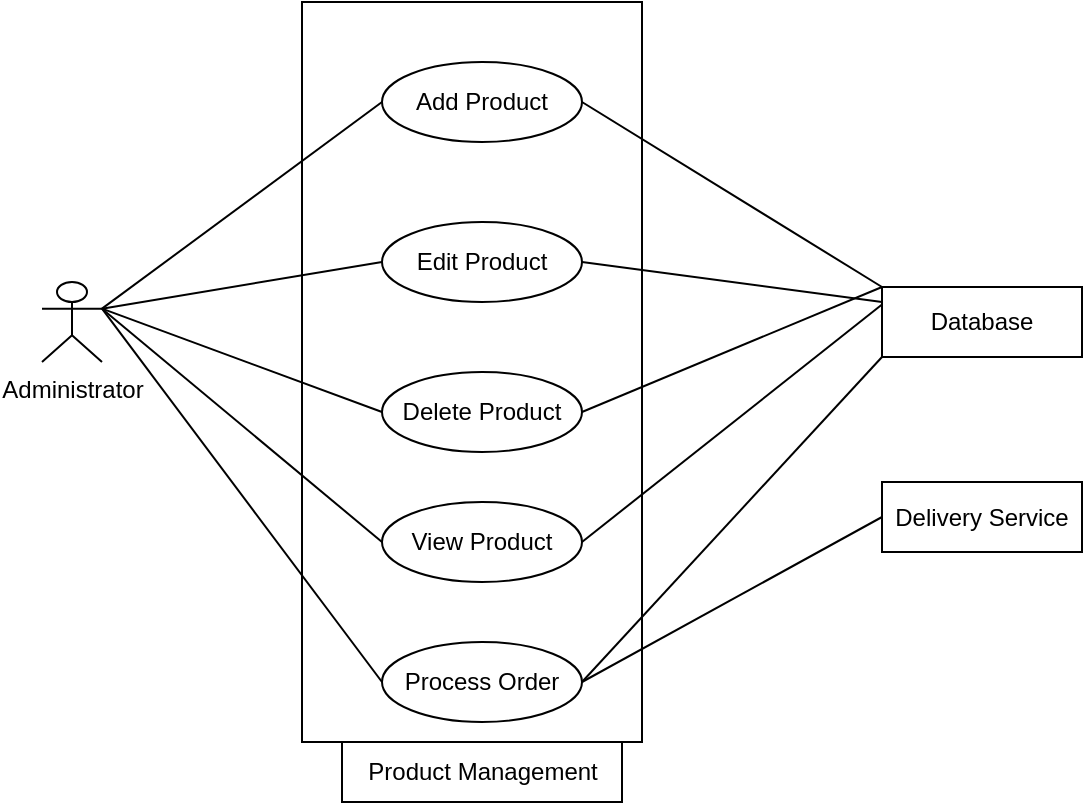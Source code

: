<mxfile>
    <diagram id="RdMPhUADMW9yh7Q3exNe" name="Page-1">
        <mxGraphModel dx="592" dy="470" grid="1" gridSize="10" guides="1" tooltips="1" connect="1" arrows="1" fold="1" page="1" pageScale="1" pageWidth="850" pageHeight="1100" background="#ffffff" math="0" shadow="0">
            <root>
                <mxCell id="0"/>
                <mxCell id="1" parent="0"/>
                <mxCell id="2" value="" style="rounded=0;whiteSpace=wrap;html=1;fillColor=none;strokeColor=#000000;fontColor=#000000;" parent="1" vertex="1">
                    <mxGeometry x="290" y="60" width="170" height="370" as="geometry"/>
                </mxCell>
                <mxCell id="15" style="edgeStyle=none;html=1;exitX=1;exitY=0.5;exitDx=0;exitDy=0;entryX=0;entryY=0;entryDx=0;entryDy=0;endArrow=none;endFill=0;fillColor=none;strokeColor=#000000;fontColor=#000000;" parent="1" source="3" target="14" edge="1">
                    <mxGeometry relative="1" as="geometry"/>
                </mxCell>
                <mxCell id="3" value="Add Product" style="ellipse;whiteSpace=wrap;html=1;fillColor=none;strokeColor=#000000;fontColor=#000000;" parent="1" vertex="1">
                    <mxGeometry x="330" y="90" width="100" height="40" as="geometry"/>
                </mxCell>
                <mxCell id="21" style="edgeStyle=none;html=1;exitX=1;exitY=0.5;exitDx=0;exitDy=0;entryX=0;entryY=0.25;entryDx=0;entryDy=0;endArrow=none;endFill=0;fillColor=none;strokeColor=#000000;fontColor=#000000;" parent="1" source="4" target="14" edge="1">
                    <mxGeometry relative="1" as="geometry"/>
                </mxCell>
                <mxCell id="4" value="View Product" style="ellipse;whiteSpace=wrap;html=1;fillColor=none;strokeColor=#000000;fontColor=#000000;" parent="1" vertex="1">
                    <mxGeometry x="330" y="310" width="100" height="40" as="geometry"/>
                </mxCell>
                <mxCell id="17" style="edgeStyle=none;html=1;exitX=1;exitY=0.5;exitDx=0;exitDy=0;entryX=0;entryY=0;entryDx=0;entryDy=0;endArrow=none;endFill=0;fillColor=none;strokeColor=#000000;fontColor=#000000;" parent="1" source="5" target="14" edge="1">
                    <mxGeometry relative="1" as="geometry"/>
                </mxCell>
                <mxCell id="5" value="Delete Product" style="ellipse;whiteSpace=wrap;html=1;fillColor=none;strokeColor=#000000;fontColor=#000000;" parent="1" vertex="1">
                    <mxGeometry x="330" y="245" width="100" height="40" as="geometry"/>
                </mxCell>
                <mxCell id="16" style="edgeStyle=none;html=1;exitX=1;exitY=0.5;exitDx=0;exitDy=0;endArrow=none;endFill=0;fillColor=none;strokeColor=#000000;fontColor=#000000;" parent="1" source="6" edge="1">
                    <mxGeometry relative="1" as="geometry">
                        <mxPoint x="580" y="210" as="targetPoint"/>
                    </mxGeometry>
                </mxCell>
                <mxCell id="6" value="Edit Product" style="ellipse;whiteSpace=wrap;html=1;fillColor=none;strokeColor=#000000;fontColor=#000000;" parent="1" vertex="1">
                    <mxGeometry x="330" y="170" width="100" height="40" as="geometry"/>
                </mxCell>
                <mxCell id="9" style="edgeStyle=none;html=1;exitX=1;exitY=0.333;exitDx=0;exitDy=0;exitPerimeter=0;entryX=0;entryY=0.5;entryDx=0;entryDy=0;endArrow=none;endFill=0;fillColor=none;strokeColor=#000000;fontColor=#000000;" parent="1" target="3" edge="1">
                    <mxGeometry relative="1" as="geometry">
                        <mxPoint x="190" y="213.333" as="sourcePoint"/>
                    </mxGeometry>
                </mxCell>
                <mxCell id="11" style="edgeStyle=none;html=1;exitX=1;exitY=0.333;exitDx=0;exitDy=0;exitPerimeter=0;entryX=0;entryY=0.5;entryDx=0;entryDy=0;endArrow=none;endFill=0;fillColor=none;strokeColor=#000000;fontColor=#000000;" parent="1" target="6" edge="1">
                    <mxGeometry relative="1" as="geometry">
                        <mxPoint x="190" y="213.333" as="sourcePoint"/>
                    </mxGeometry>
                </mxCell>
                <mxCell id="12" style="edgeStyle=none;html=1;exitX=1;exitY=0.333;exitDx=0;exitDy=0;exitPerimeter=0;entryX=0;entryY=0.5;entryDx=0;entryDy=0;endArrow=none;endFill=0;fillColor=none;strokeColor=#000000;fontColor=#000000;" parent="1" target="5" edge="1">
                    <mxGeometry relative="1" as="geometry">
                        <mxPoint x="190" y="213.333" as="sourcePoint"/>
                    </mxGeometry>
                </mxCell>
                <mxCell id="13" style="edgeStyle=none;html=1;exitX=1;exitY=0.333;exitDx=0;exitDy=0;exitPerimeter=0;entryX=0;entryY=0.5;entryDx=0;entryDy=0;endArrow=none;endFill=0;fillColor=none;strokeColor=#000000;fontColor=#000000;" parent="1" target="4" edge="1">
                    <mxGeometry relative="1" as="geometry">
                        <mxPoint x="190" y="213.333" as="sourcePoint"/>
                    </mxGeometry>
                </mxCell>
                <mxCell id="14" value="Database" style="rounded=0;whiteSpace=wrap;html=1;fillColor=none;strokeColor=#000000;fontColor=#000000;" parent="1" vertex="1">
                    <mxGeometry x="580" y="202.5" width="100" height="35" as="geometry"/>
                </mxCell>
                <mxCell id="37" style="edgeStyle=none;html=1;exitX=1;exitY=0.333;exitDx=0;exitDy=0;exitPerimeter=0;entryX=0;entryY=0.5;entryDx=0;entryDy=0;endArrow=none;endFill=0;fillColor=none;strokeColor=#000000;fontColor=#000000;" parent="1" source="32" target="36" edge="1">
                    <mxGeometry relative="1" as="geometry"/>
                </mxCell>
                <mxCell id="32" value="Administrator" style="shape=umlActor;verticalLabelPosition=bottom;verticalAlign=top;html=1;outlineConnect=0;fillColor=none;strokeColor=#000000;fontColor=#000000;" parent="1" vertex="1">
                    <mxGeometry x="160" y="200" width="30" height="40" as="geometry"/>
                </mxCell>
                <mxCell id="34" value="Product Management" style="text;html=1;align=center;verticalAlign=middle;resizable=0;points=[];autosize=1;strokeColor=#000000;fillColor=none;fontColor=#000000;" parent="1" vertex="1">
                    <mxGeometry x="310" y="430" width="140" height="30" as="geometry"/>
                </mxCell>
                <mxCell id="38" style="edgeStyle=none;html=1;exitX=1;exitY=0.5;exitDx=0;exitDy=0;entryX=0;entryY=1;entryDx=0;entryDy=0;endArrow=none;endFill=0;fillColor=none;strokeColor=#000000;fontColor=#000000;" parent="1" source="36" target="14" edge="1">
                    <mxGeometry relative="1" as="geometry"/>
                </mxCell>
                <mxCell id="41" style="edgeStyle=none;html=1;exitX=1;exitY=0.5;exitDx=0;exitDy=0;entryX=0;entryY=0.5;entryDx=0;entryDy=0;endArrow=none;endFill=0;fillColor=none;strokeColor=#000000;fontColor=#000000;" parent="1" source="36" target="40" edge="1">
                    <mxGeometry relative="1" as="geometry"/>
                </mxCell>
                <mxCell id="36" value="Process Order" style="ellipse;whiteSpace=wrap;html=1;fillColor=none;strokeColor=#000000;fontColor=#000000;" parent="1" vertex="1">
                    <mxGeometry x="330" y="380" width="100" height="40" as="geometry"/>
                </mxCell>
                <mxCell id="40" value="Delivery Service" style="rounded=0;whiteSpace=wrap;html=1;fillColor=none;strokeColor=#000000;fontColor=#000000;" parent="1" vertex="1">
                    <mxGeometry x="580" y="300" width="100" height="35" as="geometry"/>
                </mxCell>
            </root>
        </mxGraphModel>
    </diagram>
</mxfile>